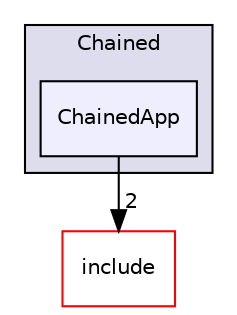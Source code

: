 digraph "c++/3rdParty/plog/samples/Chained/ChainedApp" {
  bgcolor=transparent;
  compound=true
  node [ fontsize="10", fontname="Helvetica"];
  edge [ labelfontsize="10", labelfontname="Helvetica"];
  subgraph clusterdir_233d41caa2fb1c5f21cbd7580add26fc {
    graph [ bgcolor="#ddddee", pencolor="black", label="Chained" fontname="Helvetica", fontsize="10", URL="dir_233d41caa2fb1c5f21cbd7580add26fc.html"]
  dir_e2794374c4e9bc00f31ae9167d11aaea [shape=box, label="ChainedApp", style="filled", fillcolor="#eeeeff", pencolor="black", URL="dir_e2794374c4e9bc00f31ae9167d11aaea.html"];
  }
  dir_05ea78ffc4ddc4f6d9a6448a24f50fa8 [shape=box label="include" color="red" URL="dir_05ea78ffc4ddc4f6d9a6448a24f50fa8.html"];
  dir_e2794374c4e9bc00f31ae9167d11aaea->dir_05ea78ffc4ddc4f6d9a6448a24f50fa8 [headlabel="2", labeldistance=1.5 headhref="dir_000034_000027.html"];
}
